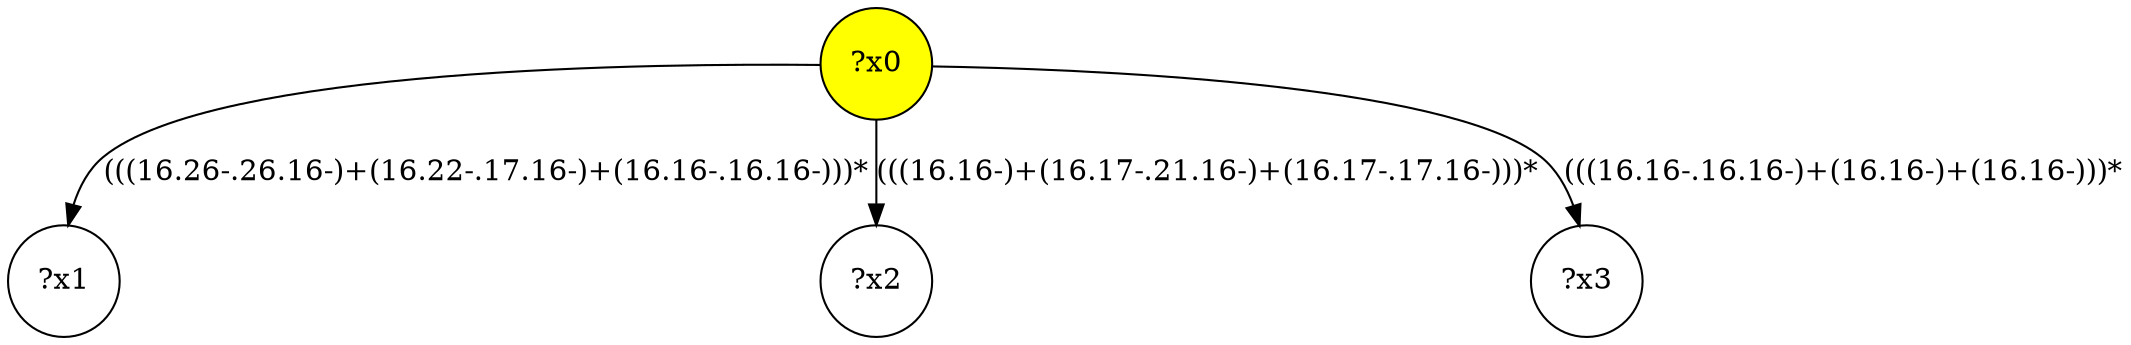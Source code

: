 digraph g {
	x0 [fillcolor="yellow", style="filled," shape=circle, label="?x0"];
	x1 [shape=circle, label="?x1"];
	x0 -> x1 [label="(((16.26-.26.16-)+(16.22-.17.16-)+(16.16-.16.16-)))*"];
	x2 [shape=circle, label="?x2"];
	x0 -> x2 [label="(((16.16-)+(16.17-.21.16-)+(16.17-.17.16-)))*"];
	x3 [shape=circle, label="?x3"];
	x0 -> x3 [label="(((16.16-.16.16-)+(16.16-)+(16.16-)))*"];
}

